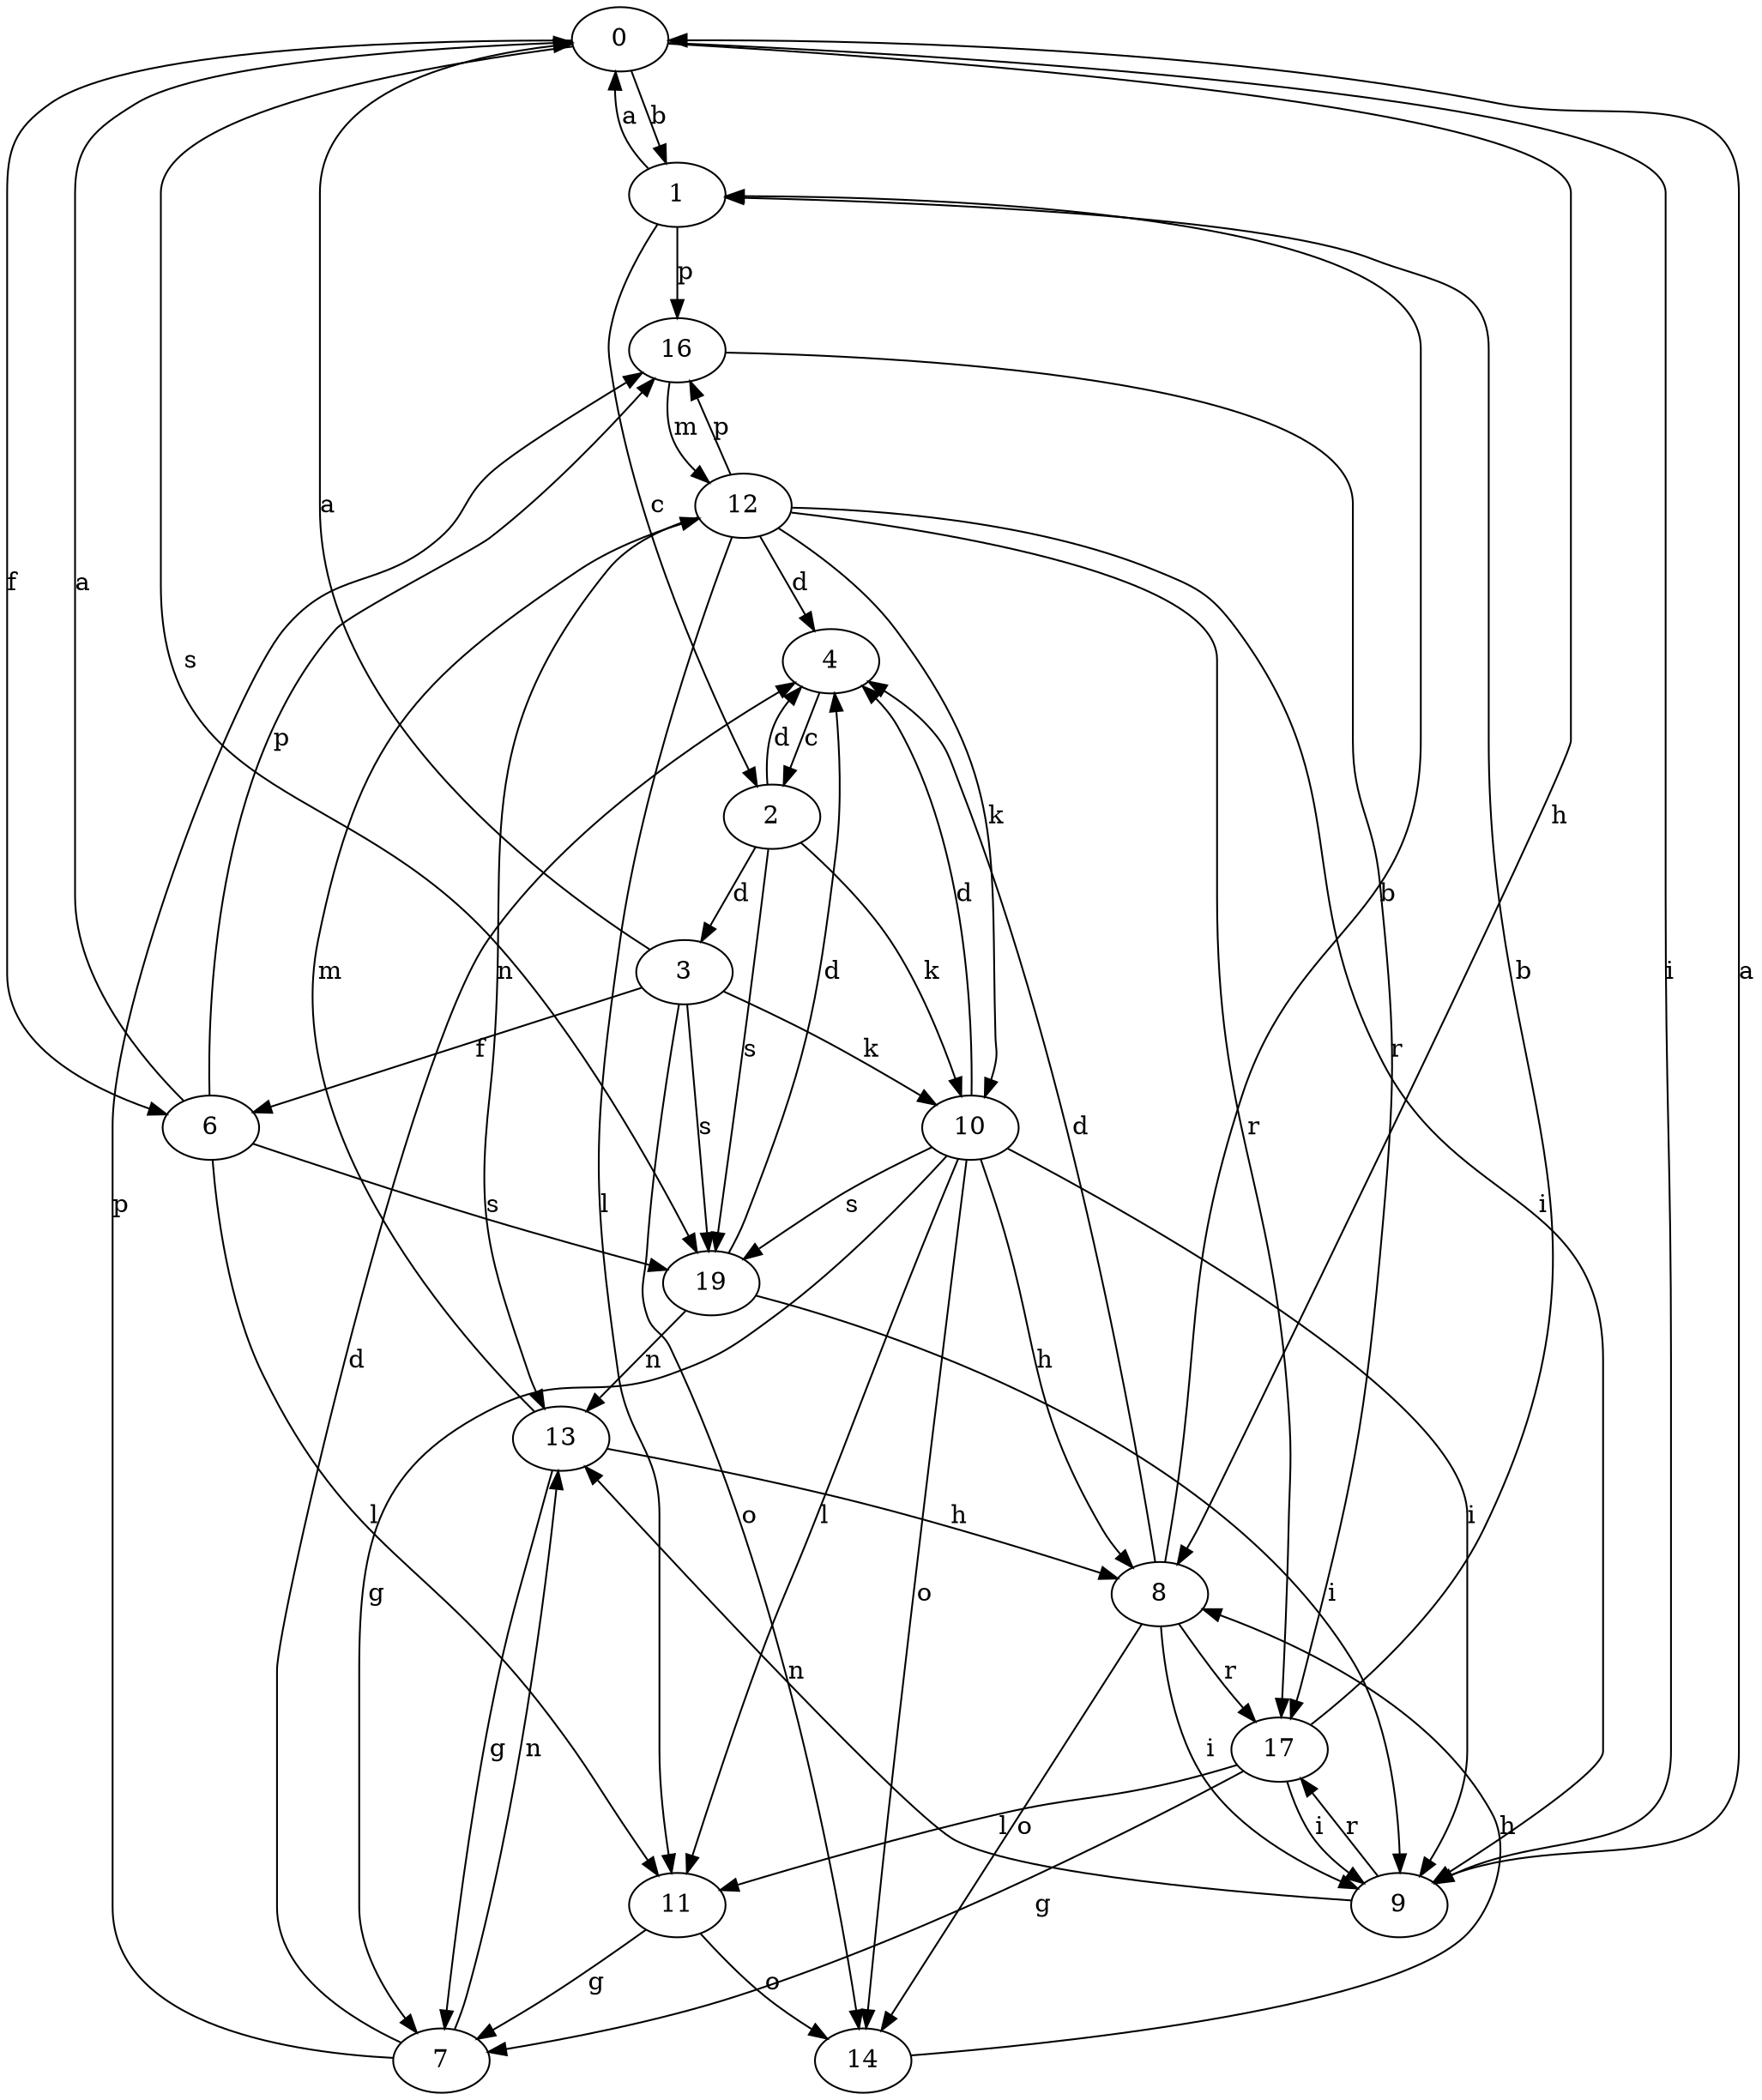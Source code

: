 strict digraph  {
0;
1;
2;
3;
4;
6;
7;
8;
9;
10;
11;
12;
13;
14;
16;
17;
19;
0 -> 1  [label=b];
0 -> 6  [label=f];
0 -> 8  [label=h];
0 -> 9  [label=i];
0 -> 19  [label=s];
1 -> 0  [label=a];
1 -> 2  [label=c];
1 -> 16  [label=p];
2 -> 3  [label=d];
2 -> 4  [label=d];
2 -> 10  [label=k];
2 -> 19  [label=s];
3 -> 0  [label=a];
3 -> 6  [label=f];
3 -> 10  [label=k];
3 -> 14  [label=o];
3 -> 19  [label=s];
4 -> 2  [label=c];
6 -> 0  [label=a];
6 -> 11  [label=l];
6 -> 16  [label=p];
6 -> 19  [label=s];
7 -> 4  [label=d];
7 -> 13  [label=n];
7 -> 16  [label=p];
8 -> 1  [label=b];
8 -> 4  [label=d];
8 -> 9  [label=i];
8 -> 14  [label=o];
8 -> 17  [label=r];
9 -> 0  [label=a];
9 -> 13  [label=n];
9 -> 17  [label=r];
10 -> 4  [label=d];
10 -> 7  [label=g];
10 -> 8  [label=h];
10 -> 9  [label=i];
10 -> 11  [label=l];
10 -> 14  [label=o];
10 -> 19  [label=s];
11 -> 7  [label=g];
11 -> 14  [label=o];
12 -> 4  [label=d];
12 -> 9  [label=i];
12 -> 10  [label=k];
12 -> 11  [label=l];
12 -> 13  [label=n];
12 -> 16  [label=p];
12 -> 17  [label=r];
13 -> 7  [label=g];
13 -> 8  [label=h];
13 -> 12  [label=m];
14 -> 8  [label=h];
16 -> 12  [label=m];
16 -> 17  [label=r];
17 -> 1  [label=b];
17 -> 7  [label=g];
17 -> 9  [label=i];
17 -> 11  [label=l];
19 -> 4  [label=d];
19 -> 9  [label=i];
19 -> 13  [label=n];
}
